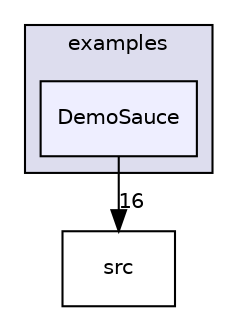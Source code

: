 digraph "C:/Users/Shadow/Documents/GitHub/ERISCore/lib/ILI9341_t3n-master/examples/DemoSauce" {
  compound=true
  node [ fontsize="10", fontname="Helvetica"];
  edge [ labelfontsize="10", labelfontname="Helvetica"];
  subgraph clusterdir_60c34081a0f16b9d3f6e4c6c6784c1f5 {
    graph [ bgcolor="#ddddee", pencolor="black", label="examples" fontname="Helvetica", fontsize="10", URL="dir_60c34081a0f16b9d3f6e4c6c6784c1f5.html"]
  dir_29f6ee040438ef129b0da96dd037ede8 [shape=box, label="DemoSauce", style="filled", fillcolor="#eeeeff", pencolor="black", URL="dir_29f6ee040438ef129b0da96dd037ede8.html"];
  }
  dir_3bd0ec6e6b2abb645b4ac2dc1d9728ea [shape=box label="src" URL="dir_3bd0ec6e6b2abb645b4ac2dc1d9728ea.html"];
  dir_29f6ee040438ef129b0da96dd037ede8->dir_3bd0ec6e6b2abb645b4ac2dc1d9728ea [headlabel="16", labeldistance=1.5 headhref="dir_000010_000014.html"];
}
